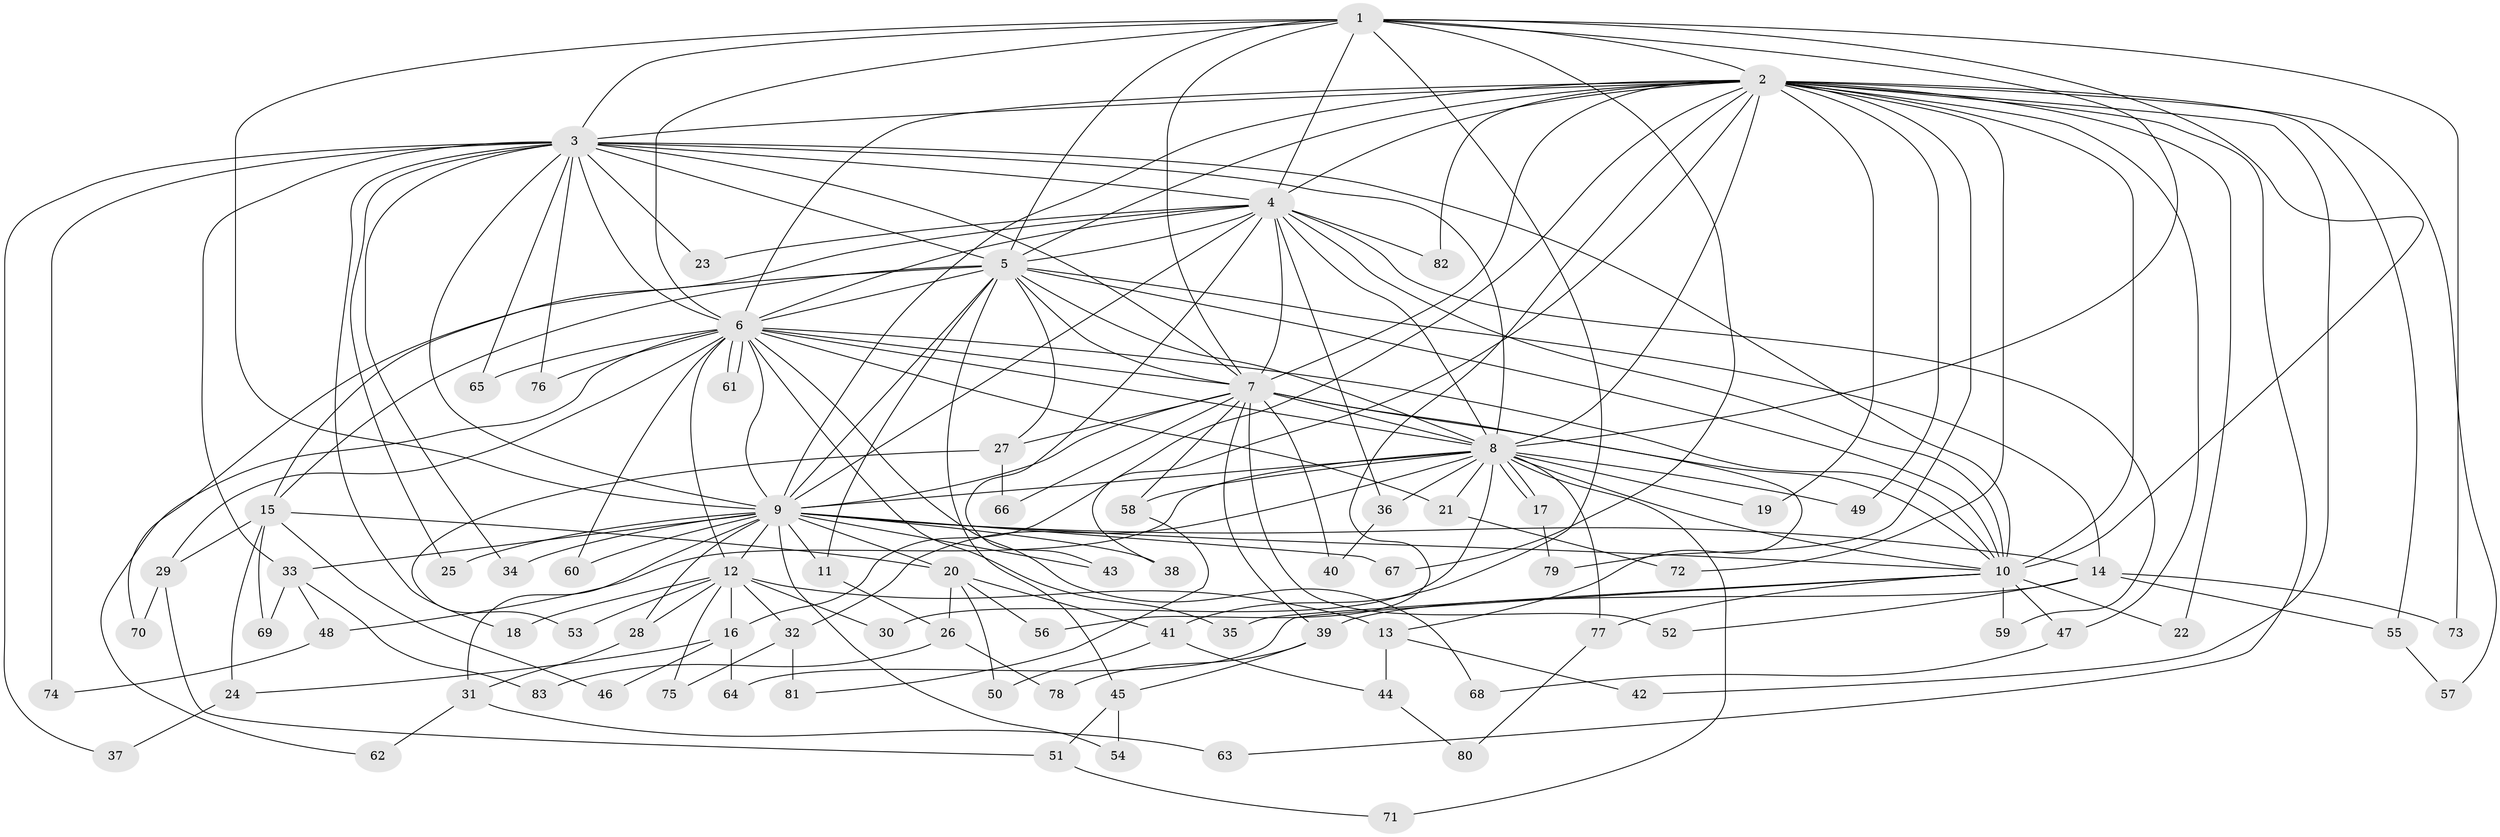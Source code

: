 // coarse degree distribution, {13: 0.12, 12: 0.16, 9: 0.08, 4: 0.16, 5: 0.12, 6: 0.04, 8: 0.04, 1: 0.04, 3: 0.12, 2: 0.12}
// Generated by graph-tools (version 1.1) at 2025/36/03/04/25 23:36:36]
// undirected, 83 vertices, 191 edges
graph export_dot {
  node [color=gray90,style=filled];
  1;
  2;
  3;
  4;
  5;
  6;
  7;
  8;
  9;
  10;
  11;
  12;
  13;
  14;
  15;
  16;
  17;
  18;
  19;
  20;
  21;
  22;
  23;
  24;
  25;
  26;
  27;
  28;
  29;
  30;
  31;
  32;
  33;
  34;
  35;
  36;
  37;
  38;
  39;
  40;
  41;
  42;
  43;
  44;
  45;
  46;
  47;
  48;
  49;
  50;
  51;
  52;
  53;
  54;
  55;
  56;
  57;
  58;
  59;
  60;
  61;
  62;
  63;
  64;
  65;
  66;
  67;
  68;
  69;
  70;
  71;
  72;
  73;
  74;
  75;
  76;
  77;
  78;
  79;
  80;
  81;
  82;
  83;
  1 -- 2;
  1 -- 3;
  1 -- 4;
  1 -- 5;
  1 -- 6;
  1 -- 7;
  1 -- 8;
  1 -- 9;
  1 -- 10;
  1 -- 41;
  1 -- 67;
  1 -- 73;
  2 -- 3;
  2 -- 4;
  2 -- 5;
  2 -- 6;
  2 -- 7;
  2 -- 8;
  2 -- 9;
  2 -- 10;
  2 -- 16;
  2 -- 19;
  2 -- 22;
  2 -- 38;
  2 -- 42;
  2 -- 47;
  2 -- 49;
  2 -- 55;
  2 -- 56;
  2 -- 57;
  2 -- 63;
  2 -- 72;
  2 -- 79;
  2 -- 82;
  3 -- 4;
  3 -- 5;
  3 -- 6;
  3 -- 7;
  3 -- 8;
  3 -- 9;
  3 -- 10;
  3 -- 18;
  3 -- 23;
  3 -- 25;
  3 -- 33;
  3 -- 34;
  3 -- 37;
  3 -- 65;
  3 -- 74;
  3 -- 76;
  4 -- 5;
  4 -- 6;
  4 -- 7;
  4 -- 8;
  4 -- 9;
  4 -- 10;
  4 -- 15;
  4 -- 23;
  4 -- 36;
  4 -- 43;
  4 -- 59;
  4 -- 82;
  5 -- 6;
  5 -- 7;
  5 -- 8;
  5 -- 9;
  5 -- 10;
  5 -- 11;
  5 -- 14;
  5 -- 15;
  5 -- 27;
  5 -- 45;
  5 -- 70;
  6 -- 7;
  6 -- 8;
  6 -- 9;
  6 -- 10;
  6 -- 12;
  6 -- 21;
  6 -- 29;
  6 -- 35;
  6 -- 60;
  6 -- 61;
  6 -- 61;
  6 -- 62;
  6 -- 65;
  6 -- 68;
  6 -- 76;
  7 -- 8;
  7 -- 9;
  7 -- 10;
  7 -- 13;
  7 -- 27;
  7 -- 39;
  7 -- 40;
  7 -- 52;
  7 -- 58;
  7 -- 66;
  8 -- 9;
  8 -- 10;
  8 -- 17;
  8 -- 17;
  8 -- 19;
  8 -- 21;
  8 -- 30;
  8 -- 32;
  8 -- 36;
  8 -- 48;
  8 -- 49;
  8 -- 58;
  8 -- 71;
  8 -- 77;
  9 -- 10;
  9 -- 11;
  9 -- 12;
  9 -- 14;
  9 -- 20;
  9 -- 25;
  9 -- 28;
  9 -- 31;
  9 -- 33;
  9 -- 34;
  9 -- 38;
  9 -- 43;
  9 -- 54;
  9 -- 60;
  9 -- 67;
  10 -- 22;
  10 -- 35;
  10 -- 47;
  10 -- 59;
  10 -- 64;
  10 -- 77;
  11 -- 26;
  12 -- 13;
  12 -- 16;
  12 -- 18;
  12 -- 28;
  12 -- 30;
  12 -- 32;
  12 -- 53;
  12 -- 75;
  13 -- 42;
  13 -- 44;
  14 -- 39;
  14 -- 52;
  14 -- 55;
  14 -- 73;
  15 -- 20;
  15 -- 24;
  15 -- 29;
  15 -- 46;
  15 -- 69;
  16 -- 24;
  16 -- 46;
  16 -- 64;
  17 -- 79;
  20 -- 26;
  20 -- 41;
  20 -- 50;
  20 -- 56;
  21 -- 72;
  24 -- 37;
  26 -- 78;
  26 -- 83;
  27 -- 53;
  27 -- 66;
  28 -- 31;
  29 -- 51;
  29 -- 70;
  31 -- 62;
  31 -- 63;
  32 -- 75;
  32 -- 81;
  33 -- 48;
  33 -- 69;
  33 -- 83;
  36 -- 40;
  39 -- 45;
  39 -- 78;
  41 -- 44;
  41 -- 50;
  44 -- 80;
  45 -- 51;
  45 -- 54;
  47 -- 68;
  48 -- 74;
  51 -- 71;
  55 -- 57;
  58 -- 81;
  77 -- 80;
}
